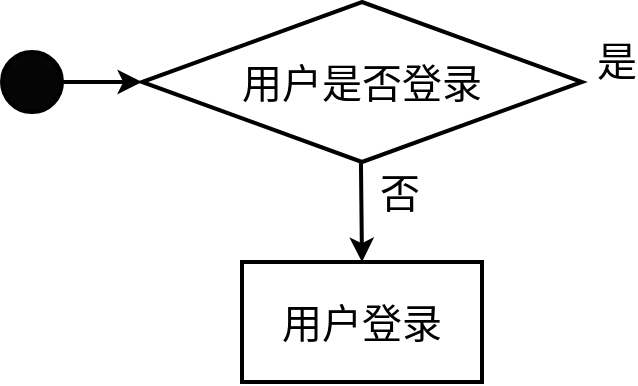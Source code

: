 <mxfile version="24.2.0" type="github">
  <diagram id="6a731a19-8d31-9384-78a2-239565b7b9f0" name="Page-1">
    <mxGraphModel dx="946" dy="673" grid="1" gridSize="10" guides="1" tooltips="1" connect="1" arrows="1" fold="1" page="1" pageScale="1" pageWidth="1169" pageHeight="827" background="none" math="0" shadow="0">
      <root>
        <mxCell id="0" />
        <mxCell id="1" parent="0" />
        <mxCell id="Uq1h0jrlbMv9OfvFXu0p-55" value="" style="ellipse;whiteSpace=wrap;html=1;aspect=fixed;fillColor=#050505;strokeWidth=2;fontSize=20;" vertex="1" parent="1">
          <mxGeometry x="20" y="400" width="30" height="30" as="geometry" />
        </mxCell>
        <mxCell id="Uq1h0jrlbMv9OfvFXu0p-56" value="&lt;font style=&quot;font-size: 20px;&quot;&gt;是&lt;/font&gt;" style="edgeLabel;html=1;align=center;verticalAlign=middle;resizable=0;points=[];" vertex="1" connectable="0" parent="1">
          <mxGeometry x="326.667" y="404" as="geometry" />
        </mxCell>
        <mxCell id="Uq1h0jrlbMv9OfvFXu0p-57" value="&lt;font style=&quot;font-size: 20px;&quot;&gt;用户是否登录&lt;/font&gt;" style="rhombus;whiteSpace=wrap;html=1;strokeWidth=2;fontSize=20;" vertex="1" parent="1">
          <mxGeometry x="90" y="375" width="220" height="80" as="geometry" />
        </mxCell>
        <mxCell id="Uq1h0jrlbMv9OfvFXu0p-58" value="" style="group;strokeWidth=2;fontSize=20;" vertex="1" connectable="0" parent="1">
          <mxGeometry x="140" y="505" width="120" height="60" as="geometry" />
        </mxCell>
        <mxCell id="Uq1h0jrlbMv9OfvFXu0p-59" value="&lt;font style=&quot;font-size: 20px;&quot;&gt;用户登录&lt;/font&gt;" style="rounded=0;whiteSpace=wrap;html=1;strokeWidth=2;fontSize=20;" vertex="1" parent="Uq1h0jrlbMv9OfvFXu0p-58">
          <mxGeometry width="120" height="60" as="geometry" />
        </mxCell>
        <mxCell id="Uq1h0jrlbMv9OfvFXu0p-60" value="" style="endArrow=classic;html=1;rounded=0;entryX=0.5;entryY=0;entryDx=0;entryDy=0;strokeWidth=2;fontSize=20;" edge="1" parent="1" target="Uq1h0jrlbMv9OfvFXu0p-59">
          <mxGeometry width="50" height="50" relative="1" as="geometry">
            <mxPoint x="199.47" y="455" as="sourcePoint" />
            <mxPoint x="539.47" y="615" as="targetPoint" />
          </mxGeometry>
        </mxCell>
        <mxCell id="Uq1h0jrlbMv9OfvFXu0p-61" value="&lt;font style=&quot;font-size: 20px;&quot;&gt;否&lt;/font&gt;" style="text;html=1;align=center;verticalAlign=middle;whiteSpace=wrap;rounded=0;strokeWidth=2;fontSize=20;" vertex="1" parent="1">
          <mxGeometry x="189.47" y="455" width="60" height="30" as="geometry" />
        </mxCell>
        <mxCell id="Uq1h0jrlbMv9OfvFXu0p-62" value="" style="endArrow=classic;html=1;rounded=0;exitX=1;exitY=0.5;exitDx=0;exitDy=0;entryX=0;entryY=0.5;entryDx=0;entryDy=0;strokeWidth=2;fontSize=20;" edge="1" parent="1" source="Uq1h0jrlbMv9OfvFXu0p-55" target="Uq1h0jrlbMv9OfvFXu0p-57">
          <mxGeometry width="50" height="50" relative="1" as="geometry">
            <mxPoint x="360" y="570" as="sourcePoint" />
            <mxPoint x="410" y="520" as="targetPoint" />
          </mxGeometry>
        </mxCell>
      </root>
    </mxGraphModel>
  </diagram>
</mxfile>
